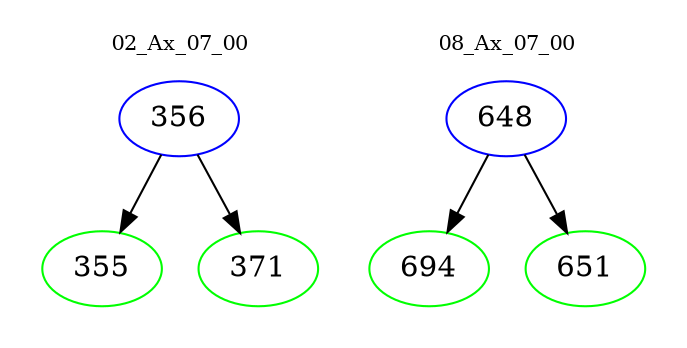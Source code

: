 digraph{
subgraph cluster_0 {
color = white
label = "02_Ax_07_00";
fontsize=10;
T0_356 [label="356", color="blue"]
T0_356 -> T0_355 [color="black"]
T0_355 [label="355", color="green"]
T0_356 -> T0_371 [color="black"]
T0_371 [label="371", color="green"]
}
subgraph cluster_1 {
color = white
label = "08_Ax_07_00";
fontsize=10;
T1_648 [label="648", color="blue"]
T1_648 -> T1_694 [color="black"]
T1_694 [label="694", color="green"]
T1_648 -> T1_651 [color="black"]
T1_651 [label="651", color="green"]
}
}
